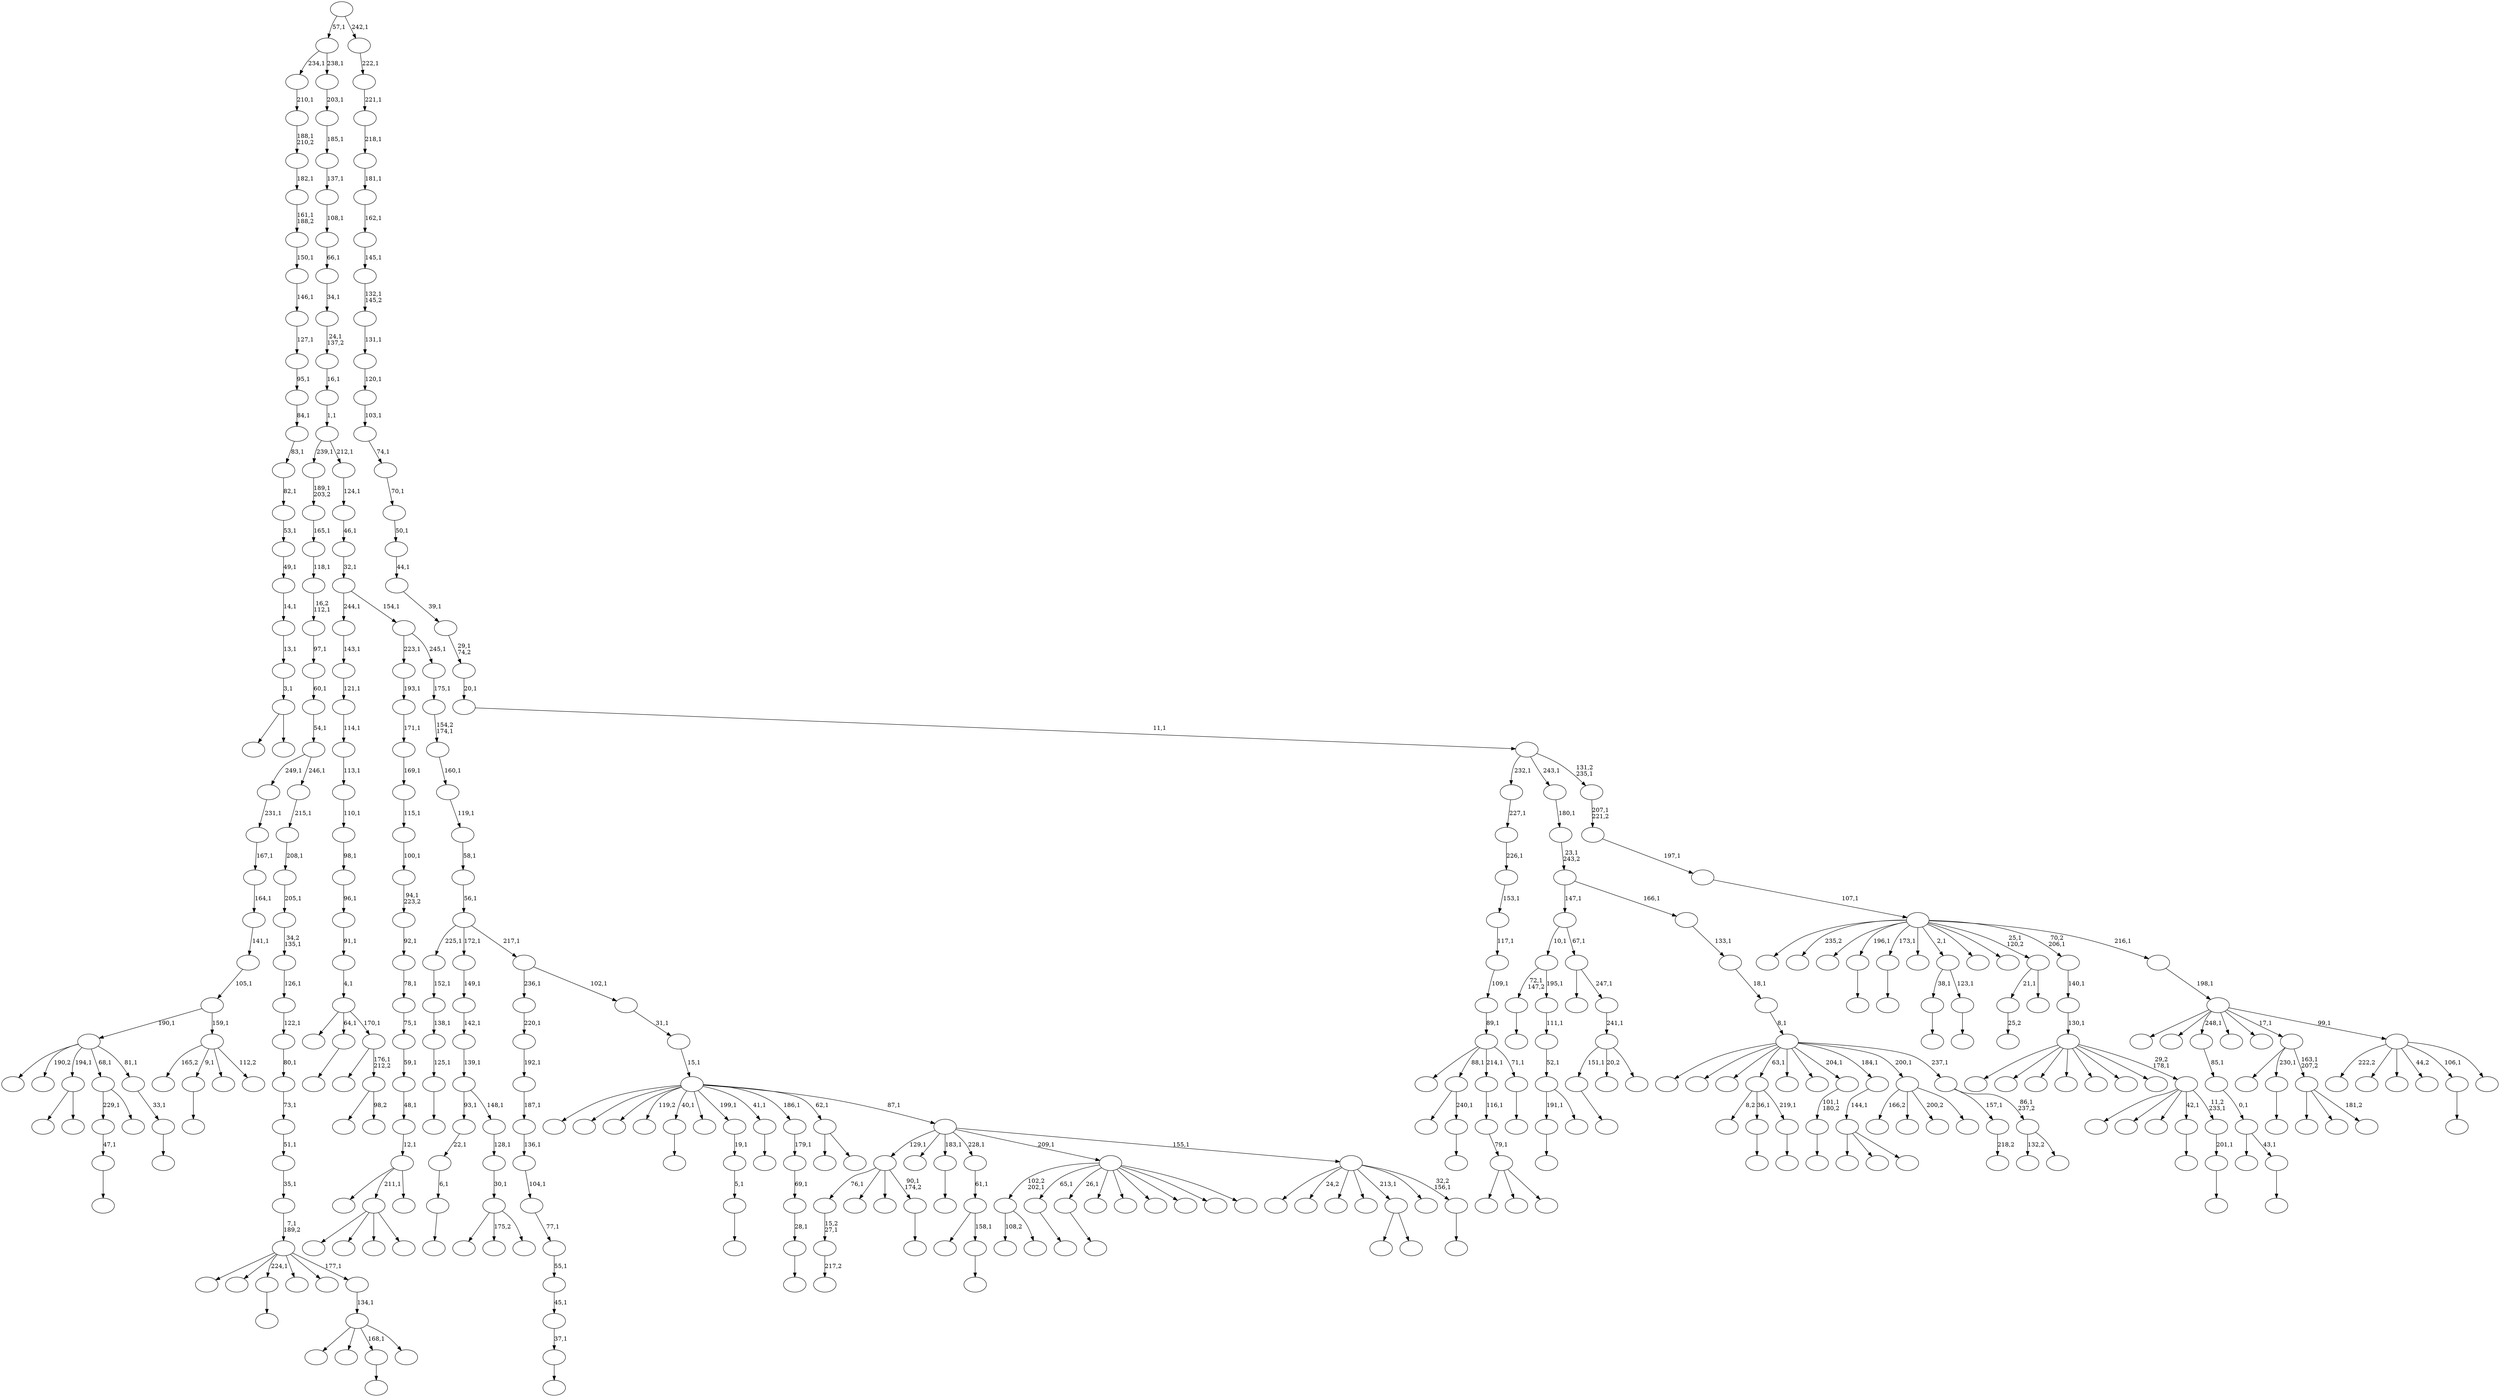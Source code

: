 digraph T {
	400 [label=""]
	399 [label=""]
	398 [label=""]
	397 [label=""]
	396 [label=""]
	395 [label=""]
	394 [label=""]
	393 [label=""]
	392 [label=""]
	391 [label=""]
	390 [label=""]
	389 [label=""]
	388 [label=""]
	387 [label=""]
	386 [label=""]
	385 [label=""]
	384 [label=""]
	383 [label=""]
	382 [label=""]
	381 [label=""]
	380 [label=""]
	379 [label=""]
	378 [label=""]
	377 [label=""]
	376 [label=""]
	375 [label=""]
	374 [label=""]
	373 [label=""]
	372 [label=""]
	371 [label=""]
	370 [label=""]
	369 [label=""]
	368 [label=""]
	367 [label=""]
	366 [label=""]
	365 [label=""]
	364 [label=""]
	363 [label=""]
	362 [label=""]
	361 [label=""]
	360 [label=""]
	359 [label=""]
	358 [label=""]
	357 [label=""]
	356 [label=""]
	355 [label=""]
	354 [label=""]
	353 [label=""]
	352 [label=""]
	351 [label=""]
	350 [label=""]
	349 [label=""]
	348 [label=""]
	347 [label=""]
	346 [label=""]
	345 [label=""]
	344 [label=""]
	343 [label=""]
	342 [label=""]
	341 [label=""]
	340 [label=""]
	339 [label=""]
	338 [label=""]
	337 [label=""]
	336 [label=""]
	335 [label=""]
	334 [label=""]
	333 [label=""]
	332 [label=""]
	331 [label=""]
	330 [label=""]
	329 [label=""]
	328 [label=""]
	327 [label=""]
	326 [label=""]
	325 [label=""]
	324 [label=""]
	323 [label=""]
	322 [label=""]
	321 [label=""]
	320 [label=""]
	319 [label=""]
	318 [label=""]
	317 [label=""]
	316 [label=""]
	315 [label=""]
	314 [label=""]
	313 [label=""]
	312 [label=""]
	311 [label=""]
	310 [label=""]
	309 [label=""]
	308 [label=""]
	307 [label=""]
	306 [label=""]
	305 [label=""]
	304 [label=""]
	303 [label=""]
	302 [label=""]
	301 [label=""]
	300 [label=""]
	299 [label=""]
	298 [label=""]
	297 [label=""]
	296 [label=""]
	295 [label=""]
	294 [label=""]
	293 [label=""]
	292 [label=""]
	291 [label=""]
	290 [label=""]
	289 [label=""]
	288 [label=""]
	287 [label=""]
	286 [label=""]
	285 [label=""]
	284 [label=""]
	283 [label=""]
	282 [label=""]
	281 [label=""]
	280 [label=""]
	279 [label=""]
	278 [label=""]
	277 [label=""]
	276 [label=""]
	275 [label=""]
	274 [label=""]
	273 [label=""]
	272 [label=""]
	271 [label=""]
	270 [label=""]
	269 [label=""]
	268 [label=""]
	267 [label=""]
	266 [label=""]
	265 [label=""]
	264 [label=""]
	263 [label=""]
	262 [label=""]
	261 [label=""]
	260 [label=""]
	259 [label=""]
	258 [label=""]
	257 [label=""]
	256 [label=""]
	255 [label=""]
	254 [label=""]
	253 [label=""]
	252 [label=""]
	251 [label=""]
	250 [label=""]
	249 [label=""]
	248 [label=""]
	247 [label=""]
	246 [label=""]
	245 [label=""]
	244 [label=""]
	243 [label=""]
	242 [label=""]
	241 [label=""]
	240 [label=""]
	239 [label=""]
	238 [label=""]
	237 [label=""]
	236 [label=""]
	235 [label=""]
	234 [label=""]
	233 [label=""]
	232 [label=""]
	231 [label=""]
	230 [label=""]
	229 [label=""]
	228 [label=""]
	227 [label=""]
	226 [label=""]
	225 [label=""]
	224 [label=""]
	223 [label=""]
	222 [label=""]
	221 [label=""]
	220 [label=""]
	219 [label=""]
	218 [label=""]
	217 [label=""]
	216 [label=""]
	215 [label=""]
	214 [label=""]
	213 [label=""]
	212 [label=""]
	211 [label=""]
	210 [label=""]
	209 [label=""]
	208 [label=""]
	207 [label=""]
	206 [label=""]
	205 [label=""]
	204 [label=""]
	203 [label=""]
	202 [label=""]
	201 [label=""]
	200 [label=""]
	199 [label=""]
	198 [label=""]
	197 [label=""]
	196 [label=""]
	195 [label=""]
	194 [label=""]
	193 [label=""]
	192 [label=""]
	191 [label=""]
	190 [label=""]
	189 [label=""]
	188 [label=""]
	187 [label=""]
	186 [label=""]
	185 [label=""]
	184 [label=""]
	183 [label=""]
	182 [label=""]
	181 [label=""]
	180 [label=""]
	179 [label=""]
	178 [label=""]
	177 [label=""]
	176 [label=""]
	175 [label=""]
	174 [label=""]
	173 [label=""]
	172 [label=""]
	171 [label=""]
	170 [label=""]
	169 [label=""]
	168 [label=""]
	167 [label=""]
	166 [label=""]
	165 [label=""]
	164 [label=""]
	163 [label=""]
	162 [label=""]
	161 [label=""]
	160 [label=""]
	159 [label=""]
	158 [label=""]
	157 [label=""]
	156 [label=""]
	155 [label=""]
	154 [label=""]
	153 [label=""]
	152 [label=""]
	151 [label=""]
	150 [label=""]
	149 [label=""]
	148 [label=""]
	147 [label=""]
	146 [label=""]
	145 [label=""]
	144 [label=""]
	143 [label=""]
	142 [label=""]
	141 [label=""]
	140 [label=""]
	139 [label=""]
	138 [label=""]
	137 [label=""]
	136 [label=""]
	135 [label=""]
	134 [label=""]
	133 [label=""]
	132 [label=""]
	131 [label=""]
	130 [label=""]
	129 [label=""]
	128 [label=""]
	127 [label=""]
	126 [label=""]
	125 [label=""]
	124 [label=""]
	123 [label=""]
	122 [label=""]
	121 [label=""]
	120 [label=""]
	119 [label=""]
	118 [label=""]
	117 [label=""]
	116 [label=""]
	115 [label=""]
	114 [label=""]
	113 [label=""]
	112 [label=""]
	111 [label=""]
	110 [label=""]
	109 [label=""]
	108 [label=""]
	107 [label=""]
	106 [label=""]
	105 [label=""]
	104 [label=""]
	103 [label=""]
	102 [label=""]
	101 [label=""]
	100 [label=""]
	99 [label=""]
	98 [label=""]
	97 [label=""]
	96 [label=""]
	95 [label=""]
	94 [label=""]
	93 [label=""]
	92 [label=""]
	91 [label=""]
	90 [label=""]
	89 [label=""]
	88 [label=""]
	87 [label=""]
	86 [label=""]
	85 [label=""]
	84 [label=""]
	83 [label=""]
	82 [label=""]
	81 [label=""]
	80 [label=""]
	79 [label=""]
	78 [label=""]
	77 [label=""]
	76 [label=""]
	75 [label=""]
	74 [label=""]
	73 [label=""]
	72 [label=""]
	71 [label=""]
	70 [label=""]
	69 [label=""]
	68 [label=""]
	67 [label=""]
	66 [label=""]
	65 [label=""]
	64 [label=""]
	63 [label=""]
	62 [label=""]
	61 [label=""]
	60 [label=""]
	59 [label=""]
	58 [label=""]
	57 [label=""]
	56 [label=""]
	55 [label=""]
	54 [label=""]
	53 [label=""]
	52 [label=""]
	51 [label=""]
	50 [label=""]
	49 [label=""]
	48 [label=""]
	47 [label=""]
	46 [label=""]
	45 [label=""]
	44 [label=""]
	43 [label=""]
	42 [label=""]
	41 [label=""]
	40 [label=""]
	39 [label=""]
	38 [label=""]
	37 [label=""]
	36 [label=""]
	35 [label=""]
	34 [label=""]
	33 [label=""]
	32 [label=""]
	31 [label=""]
	30 [label=""]
	29 [label=""]
	28 [label=""]
	27 [label=""]
	26 [label=""]
	25 [label=""]
	24 [label=""]
	23 [label=""]
	22 [label=""]
	21 [label=""]
	20 [label=""]
	19 [label=""]
	18 [label=""]
	17 [label=""]
	16 [label=""]
	15 [label=""]
	14 [label=""]
	13 [label=""]
	12 [label=""]
	11 [label=""]
	10 [label=""]
	9 [label=""]
	8 [label=""]
	7 [label=""]
	6 [label=""]
	5 [label=""]
	4 [label=""]
	3 [label=""]
	2 [label=""]
	1 [label=""]
	0 [label=""]
	391 -> 392 [label=""]
	379 -> 399 [label="108,2"]
	379 -> 380 [label=""]
	372 -> 373 [label=""]
	370 -> 371 [label=""]
	368 -> 369 [label=""]
	367 -> 368 [label="37,1"]
	366 -> 367 [label="45,1"]
	365 -> 366 [label="55,1"]
	364 -> 365 [label="77,1"]
	363 -> 364 [label="104,1"]
	362 -> 363 [label="136,1"]
	361 -> 362 [label="187,1"]
	360 -> 361 [label="192,1"]
	359 -> 360 [label="220,1"]
	353 -> 354 [label="217,2"]
	352 -> 353 [label="15,2\n27,1"]
	350 -> 351 [label=""]
	349 -> 350 [label="125,1"]
	348 -> 349 [label="138,1"]
	347 -> 348 [label="152,1"]
	345 -> 346 [label=""]
	338 -> 339 [label=""]
	337 -> 338 [label="47,1"]
	331 -> 332 [label=""]
	329 -> 330 [label=""]
	327 -> 345 [label="191,1"]
	327 -> 328 [label=""]
	326 -> 327 [label="52,1"]
	325 -> 326 [label="111,1"]
	324 -> 331 [label="72,1\n147,2"]
	324 -> 325 [label="195,1"]
	320 -> 375 [label=""]
	320 -> 321 [label=""]
	316 -> 317 [label=""]
	314 -> 315 [label=""]
	312 -> 313 [label=""]
	309 -> 310 [label=""]
	305 -> 306 [label=""]
	304 -> 305 [label="6,1"]
	303 -> 304 [label="22,1"]
	301 -> 337 [label="229,1"]
	301 -> 302 [label=""]
	281 -> 282 [label=""]
	280 -> 281 [label="33,1"]
	279 -> 397 [label=""]
	279 -> 394 [label="190,2"]
	279 -> 320 [label="194,1"]
	279 -> 301 [label="68,1"]
	279 -> 280 [label="81,1"]
	272 -> 273 [label=""]
	270 -> 271 [label=""]
	268 -> 269 [label=""]
	267 -> 352 [label="76,1"]
	267 -> 334 [label=""]
	267 -> 292 [label=""]
	267 -> 268 [label="90,1\n174,2"]
	265 -> 266 [label=""]
	263 -> 298 [label=""]
	263 -> 283 [label="175,2"]
	263 -> 264 [label=""]
	262 -> 263 [label="30,1"]
	261 -> 262 [label="128,1"]
	260 -> 303 [label="93,1"]
	260 -> 261 [label="148,1"]
	259 -> 260 [label="139,1"]
	258 -> 259 [label="142,1"]
	257 -> 258 [label="149,1"]
	251 -> 384 [label=""]
	251 -> 252 [label=""]
	250 -> 251 [label="3,1"]
	249 -> 250 [label="13,1"]
	248 -> 249 [label="14,1"]
	247 -> 248 [label="49,1"]
	246 -> 247 [label="53,1"]
	245 -> 246 [label="82,1"]
	244 -> 245 [label="83,1"]
	243 -> 244 [label="84,1"]
	242 -> 243 [label="95,1"]
	241 -> 242 [label="127,1"]
	240 -> 241 [label="146,1"]
	239 -> 240 [label="150,1"]
	238 -> 239 [label="161,1\n188,2"]
	237 -> 238 [label="182,1"]
	236 -> 237 [label="188,1\n210,2"]
	235 -> 236 [label="210,1"]
	233 -> 234 [label=""]
	232 -> 299 [label=""]
	232 -> 233 [label="43,1"]
	231 -> 232 [label="0,1"]
	230 -> 231 [label="85,1"]
	227 -> 228 [label=""]
	224 -> 225 [label=""]
	223 -> 396 [label="8,2"]
	223 -> 329 [label="36,1"]
	223 -> 224 [label="219,1"]
	218 -> 377 [label=""]
	218 -> 219 [label="98,2"]
	217 -> 277 [label=""]
	217 -> 218 [label="176,1\n212,2"]
	216 -> 294 [label=""]
	216 -> 270 [label="64,1"]
	216 -> 217 [label="170,1"]
	215 -> 216 [label="4,1"]
	214 -> 215 [label="91,1"]
	213 -> 214 [label="96,1"]
	212 -> 213 [label="98,1"]
	211 -> 212 [label="110,1"]
	210 -> 211 [label="113,1"]
	209 -> 210 [label="114,1"]
	208 -> 209 [label="121,1"]
	207 -> 208 [label="143,1"]
	205 -> 206 [label=""]
	204 -> 293 [label=""]
	204 -> 205 [label="240,1"]
	201 -> 202 [label=""]
	199 -> 200 [label=""]
	198 -> 314 [label="38,1"]
	198 -> 199 [label="123,1"]
	193 -> 194 [label=""]
	192 -> 193 [label="101,1\n180,2"]
	190 -> 191 [label=""]
	188 -> 398 [label="165,2"]
	188 -> 391 [label="9,1"]
	188 -> 286 [label=""]
	188 -> 189 [label="112,2"]
	187 -> 279 [label="190,1"]
	187 -> 188 [label="159,1"]
	186 -> 187 [label="105,1"]
	185 -> 186 [label="141,1"]
	184 -> 185 [label="164,1"]
	183 -> 184 [label="167,1"]
	182 -> 183 [label="231,1"]
	179 -> 180 [label=""]
	177 -> 385 [label=""]
	177 -> 226 [label=""]
	177 -> 178 [label=""]
	176 -> 177 [label="144,1"]
	172 -> 173 [label=""]
	170 -> 171 [label="25,2"]
	168 -> 197 [label=""]
	168 -> 169 [label=""]
	165 -> 166 [label=""]
	164 -> 383 [label=""]
	164 -> 165 [label="158,1"]
	163 -> 164 [label="61,1"]
	159 -> 393 [label="166,2"]
	159 -> 256 [label=""]
	159 -> 175 [label="200,2"]
	159 -> 160 [label=""]
	155 -> 376 [label=""]
	155 -> 288 [label=""]
	155 -> 156 [label=""]
	154 -> 155 [label="79,1"]
	153 -> 154 [label="116,1"]
	150 -> 378 [label=""]
	150 -> 295 [label=""]
	150 -> 179 [label="168,1"]
	150 -> 151 [label=""]
	149 -> 150 [label="134,1"]
	148 -> 311 [label=""]
	148 -> 291 [label=""]
	148 -> 265 [label="224,1"]
	148 -> 196 [label=""]
	148 -> 167 [label=""]
	148 -> 149 [label="177,1"]
	147 -> 148 [label="7,1\n189,2"]
	146 -> 147 [label="35,1"]
	145 -> 146 [label="51,1"]
	144 -> 145 [label="73,1"]
	143 -> 144 [label="80,1"]
	142 -> 143 [label="122,1"]
	141 -> 142 [label="126,1"]
	140 -> 141 [label="34,2\n135,1"]
	139 -> 140 [label="205,1"]
	138 -> 139 [label="208,1"]
	137 -> 138 [label="215,1"]
	136 -> 182 [label="249,1"]
	136 -> 137 [label="246,1"]
	135 -> 136 [label="54,1"]
	134 -> 135 [label="60,1"]
	133 -> 134 [label="97,1"]
	132 -> 133 [label="16,2\n112,1"]
	131 -> 132 [label="118,1"]
	130 -> 131 [label="165,1"]
	129 -> 130 [label="189,1\n203,2"]
	126 -> 127 [label=""]
	125 -> 126 [label="5,1"]
	124 -> 125 [label="19,1"]
	122 -> 123 [label=""]
	120 -> 121 [label=""]
	119 -> 120 [label="28,1"]
	118 -> 119 [label="69,1"]
	117 -> 118 [label="179,1"]
	115 -> 170 [label="21,1"]
	115 -> 116 [label=""]
	113 -> 309 [label="151,1"]
	113 -> 221 [label="20,2"]
	113 -> 114 [label=""]
	112 -> 113 [label="241,1"]
	111 -> 390 [label=""]
	111 -> 112 [label="247,1"]
	110 -> 324 [label="10,1"]
	110 -> 111 [label="67,1"]
	108 -> 336 [label=""]
	108 -> 275 [label=""]
	108 -> 109 [label="181,2"]
	107 -> 382 [label=""]
	107 -> 172 [label="230,1"]
	107 -> 108 [label="163,1\n207,2"]
	105 -> 379 [label="102,2\n202,1"]
	105 -> 372 [label="65,1"]
	105 -> 370 [label="26,1"]
	105 -> 344 [label=""]
	105 -> 285 [label=""]
	105 -> 254 [label=""]
	105 -> 162 [label=""]
	105 -> 157 [label=""]
	105 -> 106 [label=""]
	103 -> 104 [label=""]
	102 -> 103 [label="201,1"]
	101 -> 357 [label=""]
	101 -> 355 [label=""]
	101 -> 296 [label=""]
	101 -> 201 [label="42,1"]
	101 -> 102 [label="11,2\n233,1"]
	100 -> 395 [label=""]
	100 -> 388 [label=""]
	100 -> 386 [label=""]
	100 -> 358 [label=""]
	100 -> 318 [label=""]
	100 -> 284 [label=""]
	100 -> 158 [label=""]
	100 -> 101 [label="29,2\n178,1"]
	99 -> 100 [label="130,1"]
	98 -> 99 [label="140,1"]
	96 -> 374 [label=""]
	96 -> 253 [label=""]
	96 -> 220 [label=""]
	96 -> 97 [label=""]
	94 -> 95 [label=""]
	93 -> 342 [label=""]
	93 -> 204 [label="88,1"]
	93 -> 153 [label="214,1"]
	93 -> 94 [label="71,1"]
	92 -> 93 [label="89,1"]
	91 -> 92 [label="109,1"]
	90 -> 91 [label="117,1"]
	89 -> 90 [label="153,1"]
	88 -> 89 [label="226,1"]
	87 -> 88 [label="227,1"]
	85 -> 308 [label=""]
	85 -> 86 [label=""]
	83 -> 278 [label=""]
	83 -> 96 [label="211,1"]
	83 -> 84 [label=""]
	82 -> 83 [label="12,1"]
	81 -> 82 [label="48,1"]
	80 -> 81 [label="59,1"]
	79 -> 80 [label="75,1"]
	78 -> 79 [label="78,1"]
	77 -> 78 [label="92,1"]
	76 -> 77 [label="94,1\n223,2"]
	75 -> 76 [label="100,1"]
	74 -> 75 [label="115,1"]
	73 -> 74 [label="169,1"]
	72 -> 73 [label="171,1"]
	71 -> 72 [label="193,1"]
	69 -> 70 [label=""]
	68 -> 389 [label=""]
	68 -> 356 [label="24,2"]
	68 -> 335 [label=""]
	68 -> 274 [label=""]
	68 -> 168 [label="213,1"]
	68 -> 161 [label=""]
	68 -> 69 [label="32,2\n156,1"]
	67 -> 267 [label="129,1"]
	67 -> 229 [label=""]
	67 -> 190 [label="183,1"]
	67 -> 163 [label="228,1"]
	67 -> 105 [label="209,1"]
	67 -> 68 [label="155,1"]
	66 -> 381 [label=""]
	66 -> 289 [label=""]
	66 -> 287 [label=""]
	66 -> 255 [label="119,2"]
	66 -> 227 [label="40,1"]
	66 -> 128 [label=""]
	66 -> 124 [label="199,1"]
	66 -> 122 [label="41,1"]
	66 -> 117 [label="186,1"]
	66 -> 85 [label="62,1"]
	66 -> 67 [label="87,1"]
	65 -> 66 [label="15,1"]
	64 -> 65 [label="31,1"]
	63 -> 359 [label="236,1"]
	63 -> 64 [label="102,1"]
	62 -> 347 [label="225,1"]
	62 -> 257 [label="172,1"]
	62 -> 63 [label="217,1"]
	61 -> 62 [label="56,1"]
	60 -> 61 [label="58,1"]
	59 -> 60 [label="119,1"]
	58 -> 59 [label="160,1"]
	57 -> 58 [label="154,2\n174,1"]
	56 -> 57 [label="175,1"]
	55 -> 71 [label="223,1"]
	55 -> 56 [label="245,1"]
	54 -> 207 [label="244,1"]
	54 -> 55 [label="154,1"]
	53 -> 54 [label="32,1"]
	52 -> 53 [label="46,1"]
	51 -> 52 [label="124,1"]
	50 -> 129 [label="239,1"]
	50 -> 51 [label="212,1"]
	49 -> 50 [label="1,1"]
	48 -> 49 [label="16,1"]
	47 -> 48 [label="24,1\n137,2"]
	46 -> 47 [label="34,1"]
	45 -> 46 [label="66,1"]
	44 -> 45 [label="108,1"]
	43 -> 44 [label="137,1"]
	42 -> 43 [label="185,1"]
	41 -> 42 [label="203,1"]
	40 -> 235 [label="234,1"]
	40 -> 41 [label="238,1"]
	38 -> 39 [label="218,2"]
	36 -> 323 [label="132,2"]
	36 -> 37 [label=""]
	35 -> 38 [label="157,1"]
	35 -> 36 [label="86,1\n237,2"]
	34 -> 387 [label=""]
	34 -> 340 [label=""]
	34 -> 297 [label=""]
	34 -> 223 [label="63,1"]
	34 -> 222 [label=""]
	34 -> 195 [label=""]
	34 -> 192 [label="204,1"]
	34 -> 176 [label="184,1"]
	34 -> 159 [label="200,1"]
	34 -> 35 [label="237,1"]
	33 -> 34 [label="8,1"]
	32 -> 33 [label="18,1"]
	31 -> 32 [label="133,1"]
	30 -> 110 [label="147,1"]
	30 -> 31 [label="166,1"]
	29 -> 30 [label="23,1\n243,2"]
	28 -> 29 [label="180,1"]
	26 -> 400 [label="222,2"]
	26 -> 343 [label=""]
	26 -> 333 [label=""]
	26 -> 307 [label="44,2"]
	26 -> 272 [label="106,1"]
	26 -> 27 [label=""]
	25 -> 300 [label=""]
	25 -> 276 [label=""]
	25 -> 230 [label="248,1"]
	25 -> 203 [label=""]
	25 -> 181 [label=""]
	25 -> 107 [label="17,1"]
	25 -> 26 [label="99,1"]
	24 -> 25 [label="198,1"]
	23 -> 341 [label=""]
	23 -> 322 [label="235,2"]
	23 -> 319 [label=""]
	23 -> 316 [label="196,1"]
	23 -> 312 [label="173,1"]
	23 -> 290 [label=""]
	23 -> 198 [label="2,1"]
	23 -> 174 [label=""]
	23 -> 152 [label=""]
	23 -> 115 [label="25,1\n120,2"]
	23 -> 98 [label="70,2\n206,1"]
	23 -> 24 [label="216,1"]
	22 -> 23 [label="107,1"]
	21 -> 22 [label="197,1"]
	20 -> 21 [label="207,1\n221,2"]
	19 -> 87 [label="232,1"]
	19 -> 28 [label="243,1"]
	19 -> 20 [label="131,2\n235,1"]
	18 -> 19 [label="11,1"]
	17 -> 18 [label="20,1"]
	16 -> 17 [label="29,1\n74,2"]
	15 -> 16 [label="39,1"]
	14 -> 15 [label="44,1"]
	13 -> 14 [label="50,1"]
	12 -> 13 [label="70,1"]
	11 -> 12 [label="74,1"]
	10 -> 11 [label="103,1"]
	9 -> 10 [label="120,1"]
	8 -> 9 [label="131,1"]
	7 -> 8 [label="132,1\n145,2"]
	6 -> 7 [label="145,1"]
	5 -> 6 [label="162,1"]
	4 -> 5 [label="181,1"]
	3 -> 4 [label="218,1"]
	2 -> 3 [label="221,1"]
	1 -> 2 [label="222,1"]
	0 -> 40 [label="57,1"]
	0 -> 1 [label="242,1"]
}
